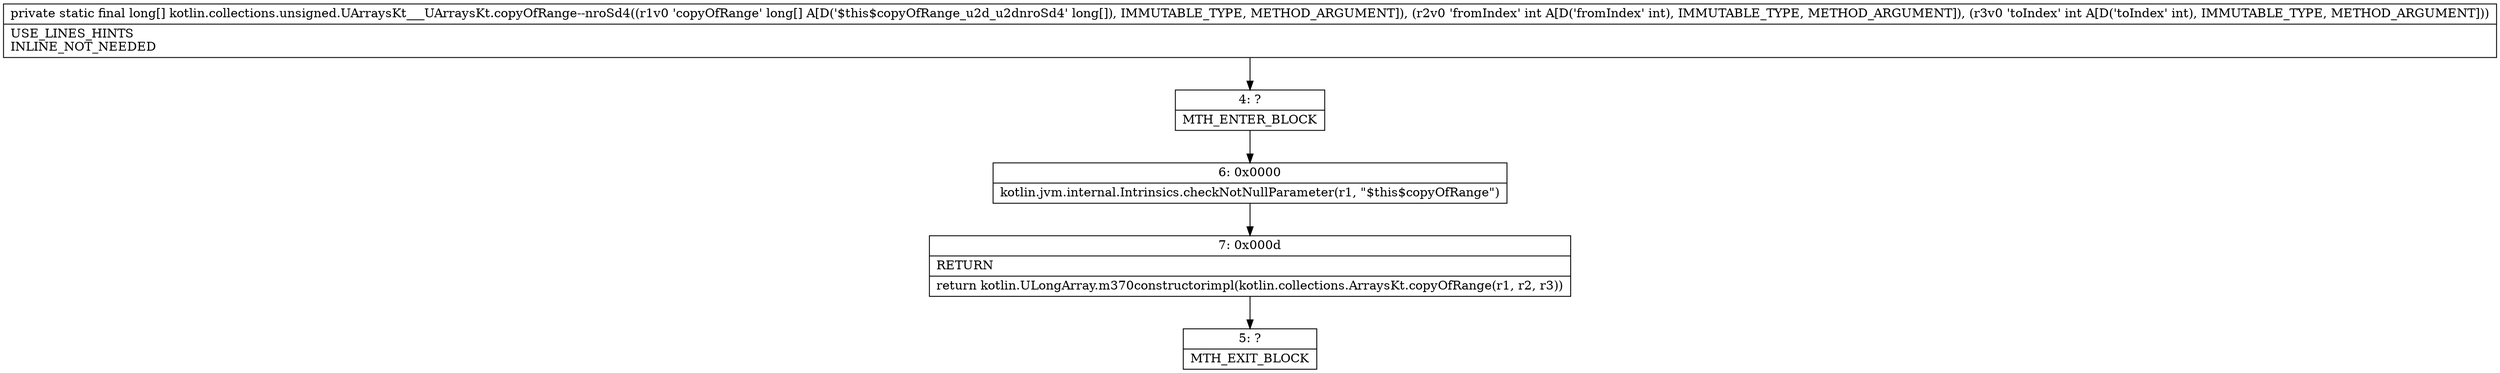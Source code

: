 digraph "CFG forkotlin.collections.unsigned.UArraysKt___UArraysKt.copyOfRange\-\-nroSd4([JII)[J" {
Node_4 [shape=record,label="{4\:\ ?|MTH_ENTER_BLOCK\l}"];
Node_6 [shape=record,label="{6\:\ 0x0000|kotlin.jvm.internal.Intrinsics.checkNotNullParameter(r1, \"$this$copyOfRange\")\l}"];
Node_7 [shape=record,label="{7\:\ 0x000d|RETURN\l|return kotlin.ULongArray.m370constructorimpl(kotlin.collections.ArraysKt.copyOfRange(r1, r2, r3))\l}"];
Node_5 [shape=record,label="{5\:\ ?|MTH_EXIT_BLOCK\l}"];
MethodNode[shape=record,label="{private static final long[] kotlin.collections.unsigned.UArraysKt___UArraysKt.copyOfRange\-\-nroSd4((r1v0 'copyOfRange' long[] A[D('$this$copyOfRange_u2d_u2dnroSd4' long[]), IMMUTABLE_TYPE, METHOD_ARGUMENT]), (r2v0 'fromIndex' int A[D('fromIndex' int), IMMUTABLE_TYPE, METHOD_ARGUMENT]), (r3v0 'toIndex' int A[D('toIndex' int), IMMUTABLE_TYPE, METHOD_ARGUMENT]))  | USE_LINES_HINTS\lINLINE_NOT_NEEDED\l}"];
MethodNode -> Node_4;Node_4 -> Node_6;
Node_6 -> Node_7;
Node_7 -> Node_5;
}

